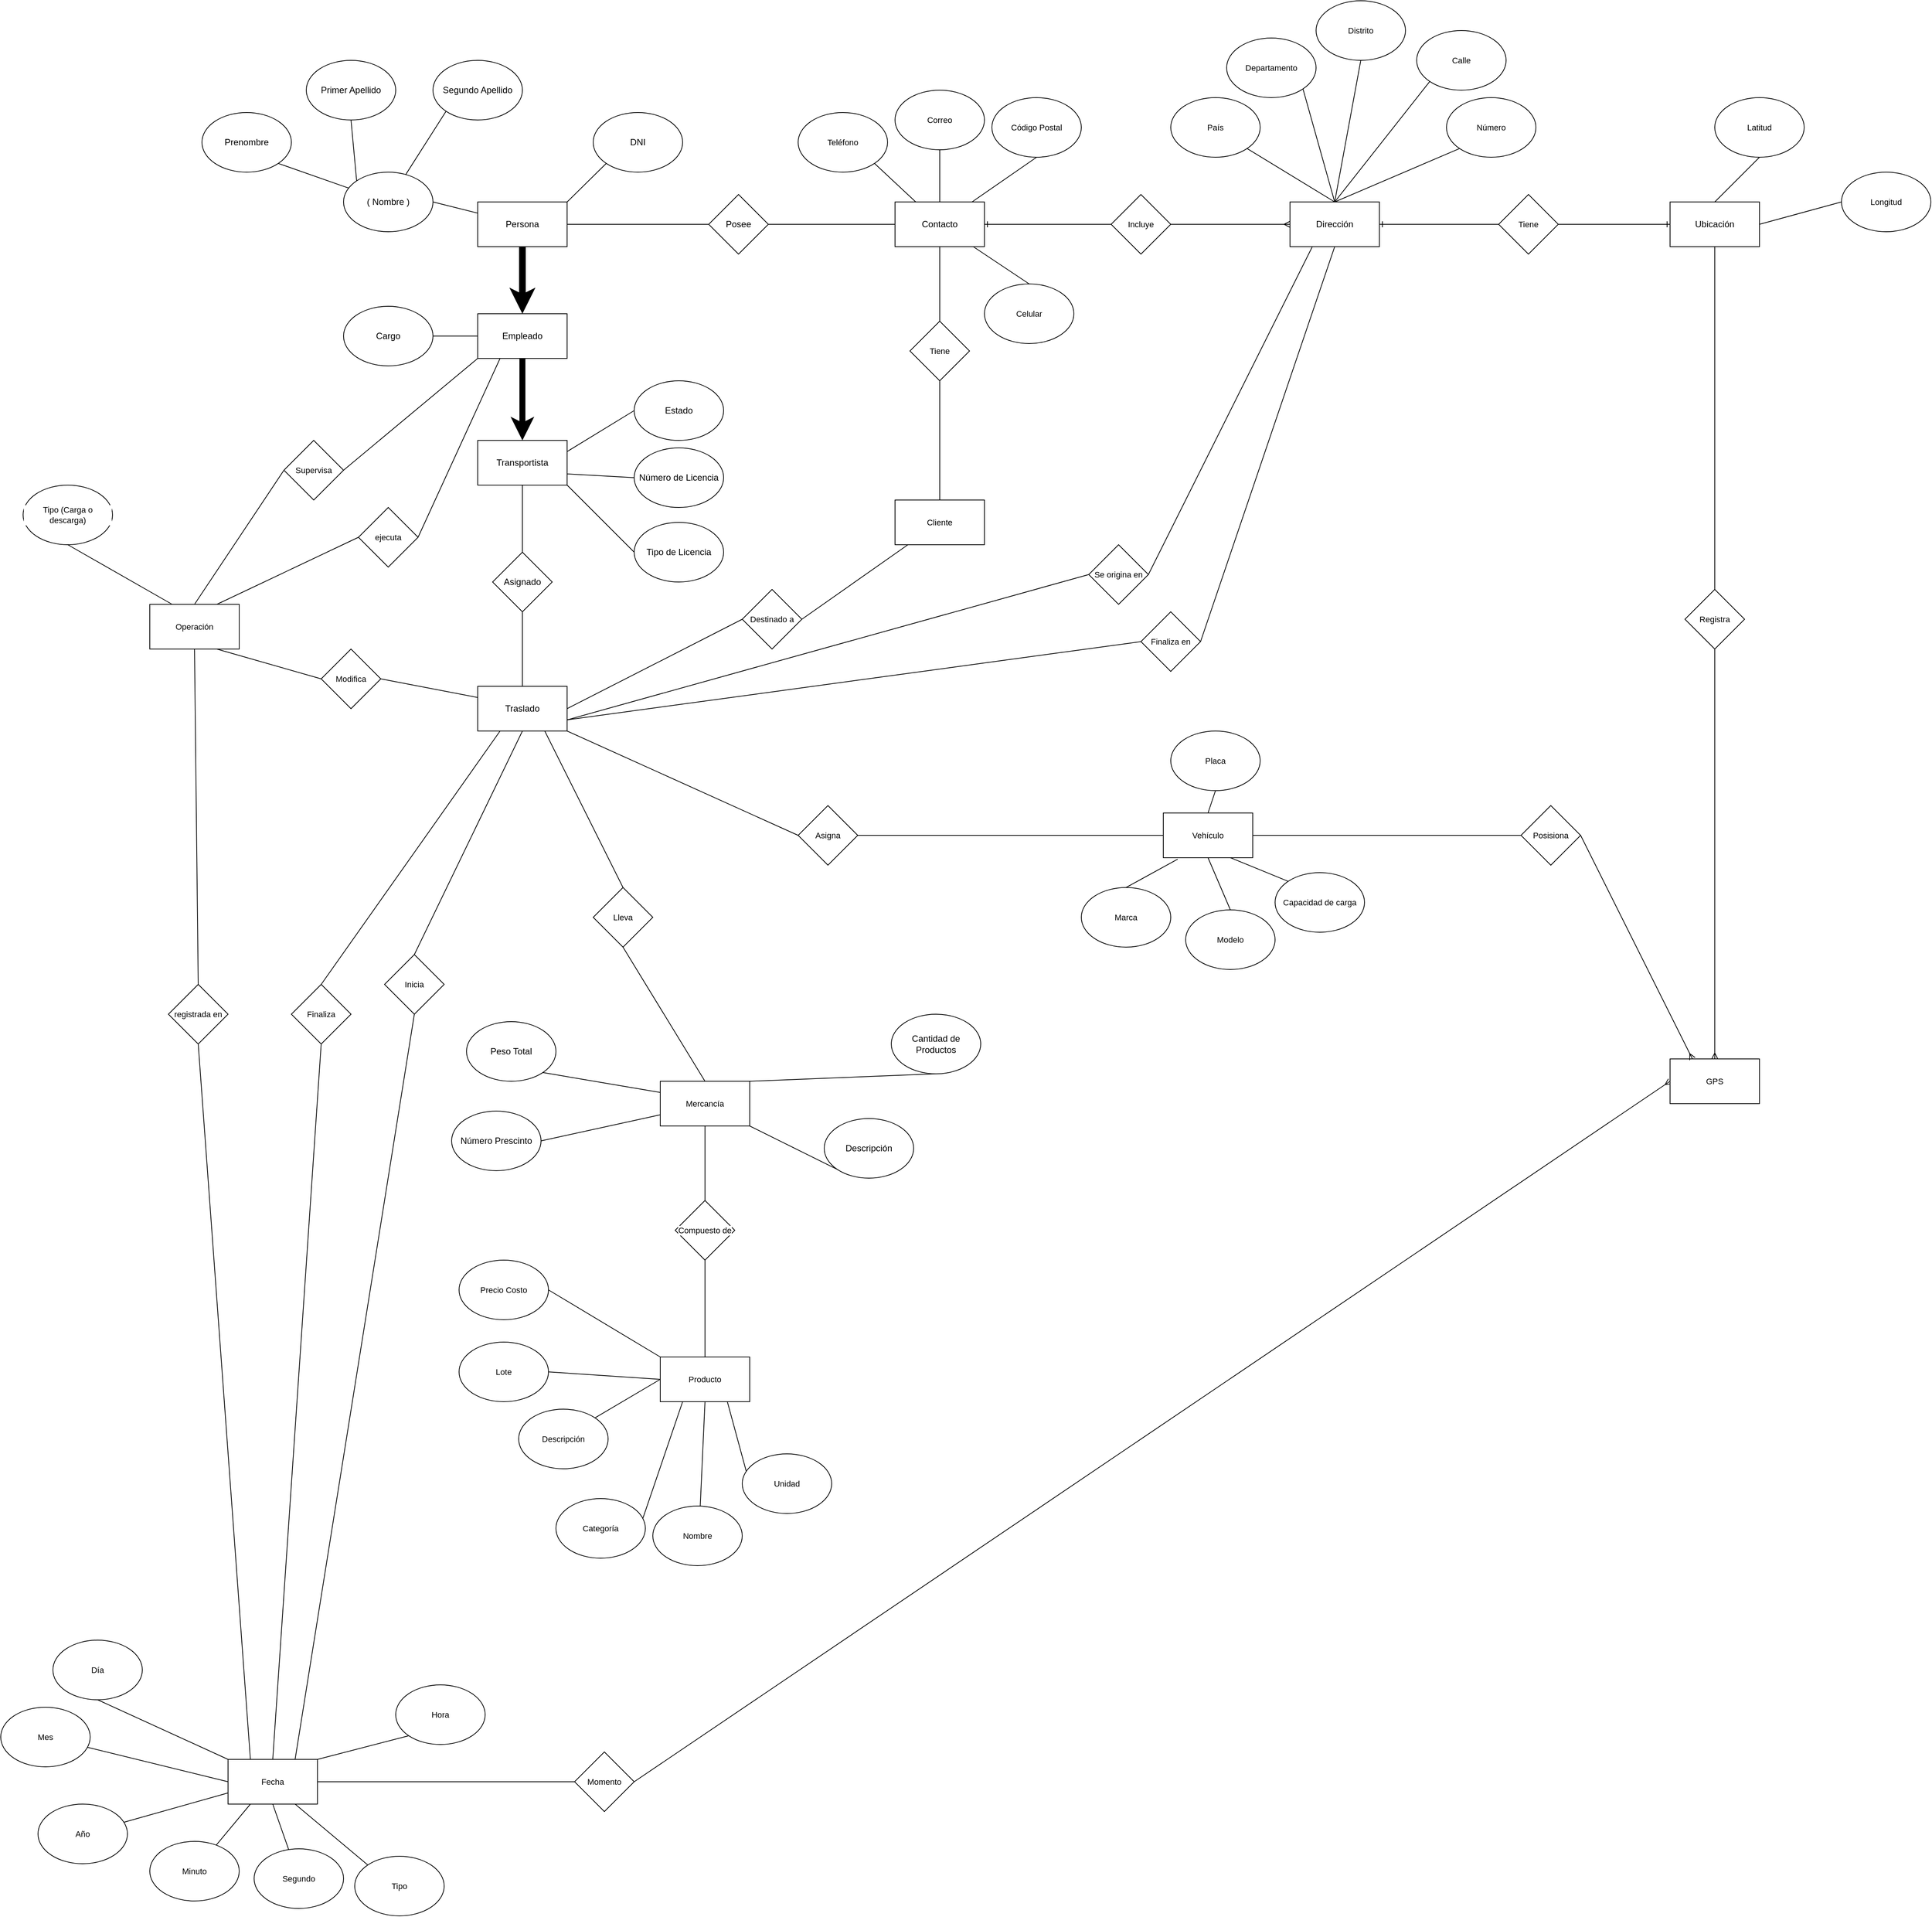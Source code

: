 <mxfile version="24.2.5" type="github">
  <diagram id="R2lEEEUBdFMjLlhIrx00" name="Page-1">
    <mxGraphModel dx="2600" dy="2188" grid="1" gridSize="10" guides="1" tooltips="1" connect="1" arrows="1" fold="1" page="1" pageScale="1" pageWidth="850" pageHeight="1100" math="0" shadow="0" extFonts="Permanent Marker^https://fonts.googleapis.com/css?family=Permanent+Marker">
      <root>
        <mxCell id="0" />
        <mxCell id="1" parent="0" />
        <mxCell id="WpR4HrJ7JRZAoJs09nRu-18" style="edgeStyle=none;rounded=0;orthogonalLoop=1;jettySize=auto;html=1;exitX=0.5;exitY=1;exitDx=0;exitDy=0;strokeWidth=9;" parent="1" source="WpR4HrJ7JRZAoJs09nRu-1" target="WpR4HrJ7JRZAoJs09nRu-7" edge="1">
          <mxGeometry relative="1" as="geometry" />
        </mxCell>
        <mxCell id="WpR4HrJ7JRZAoJs09nRu-35" style="edgeStyle=none;rounded=0;orthogonalLoop=1;jettySize=auto;html=1;exitX=1;exitY=0.5;exitDx=0;exitDy=0;entryX=0;entryY=0.5;entryDx=0;entryDy=0;strokeColor=default;align=center;verticalAlign=middle;fontFamily=Helvetica;fontSize=11;fontColor=default;labelBackgroundColor=default;endArrow=none;endFill=0;" parent="1" source="WpR4HrJ7JRZAoJs09nRu-1" target="WpR4HrJ7JRZAoJs09nRu-34" edge="1">
          <mxGeometry relative="1" as="geometry" />
        </mxCell>
        <mxCell id="WpR4HrJ7JRZAoJs09nRu-1" value="Persona" style="rounded=0;whiteSpace=wrap;html=1;" parent="1" vertex="1">
          <mxGeometry x="270" y="80" width="120" height="60" as="geometry" />
        </mxCell>
        <mxCell id="WpR4HrJ7JRZAoJs09nRu-38" style="edgeStyle=none;rounded=0;orthogonalLoop=1;jettySize=auto;html=1;exitX=1;exitY=0.5;exitDx=0;exitDy=0;entryX=0;entryY=0.5;entryDx=0;entryDy=0;strokeColor=default;align=center;verticalAlign=middle;fontFamily=Helvetica;fontSize=11;fontColor=default;labelBackgroundColor=default;endArrow=none;endFill=0;startArrow=ERone;startFill=0;" parent="1" source="WpR4HrJ7JRZAoJs09nRu-3" target="WpR4HrJ7JRZAoJs09nRu-37" edge="1">
          <mxGeometry relative="1" as="geometry" />
        </mxCell>
        <mxCell id="WpR4HrJ7JRZAoJs09nRu-3" value="Contacto" style="rounded=0;whiteSpace=wrap;html=1;" parent="1" vertex="1">
          <mxGeometry x="830" y="80" width="120" height="60" as="geometry" />
        </mxCell>
        <mxCell id="WpR4HrJ7JRZAoJs09nRu-59" style="edgeStyle=none;rounded=0;orthogonalLoop=1;jettySize=auto;html=1;exitX=1;exitY=0.5;exitDx=0;exitDy=0;entryX=0;entryY=0.5;entryDx=0;entryDy=0;strokeColor=default;align=center;verticalAlign=middle;fontFamily=Helvetica;fontSize=11;fontColor=default;labelBackgroundColor=default;endArrow=none;endFill=0;startArrow=ERone;startFill=0;" parent="1" source="WpR4HrJ7JRZAoJs09nRu-4" target="WpR4HrJ7JRZAoJs09nRu-58" edge="1">
          <mxGeometry relative="1" as="geometry" />
        </mxCell>
        <mxCell id="WpR4HrJ7JRZAoJs09nRu-4" value="Dirección" style="rounded=0;whiteSpace=wrap;html=1;" parent="1" vertex="1">
          <mxGeometry x="1360" y="80" width="120" height="60" as="geometry" />
        </mxCell>
        <mxCell id="WpR4HrJ7JRZAoJs09nRu-5" value="Ubicación" style="rounded=0;whiteSpace=wrap;html=1;" parent="1" vertex="1">
          <mxGeometry x="1870" y="80" width="120" height="60" as="geometry" />
        </mxCell>
        <mxCell id="WpR4HrJ7JRZAoJs09nRu-22" style="edgeStyle=none;rounded=0;orthogonalLoop=1;jettySize=auto;html=1;strokeWidth=8;" parent="1" source="WpR4HrJ7JRZAoJs09nRu-7" target="WpR4HrJ7JRZAoJs09nRu-21" edge="1">
          <mxGeometry relative="1" as="geometry" />
        </mxCell>
        <mxCell id="FY_X2xGory58CLV302vH-90" style="edgeStyle=none;rounded=0;orthogonalLoop=1;jettySize=auto;html=1;exitX=0.25;exitY=1;exitDx=0;exitDy=0;entryX=1;entryY=0.5;entryDx=0;entryDy=0;strokeColor=default;align=center;verticalAlign=middle;fontFamily=Helvetica;fontSize=11;fontColor=default;labelBackgroundColor=default;endArrow=none;endFill=0;" edge="1" parent="1" source="WpR4HrJ7JRZAoJs09nRu-7" target="FY_X2xGory58CLV302vH-88">
          <mxGeometry relative="1" as="geometry" />
        </mxCell>
        <mxCell id="WpR4HrJ7JRZAoJs09nRu-7" value="Empleado" style="rounded=0;whiteSpace=wrap;html=1;" parent="1" vertex="1">
          <mxGeometry x="270" y="230" width="120" height="60" as="geometry" />
        </mxCell>
        <mxCell id="WpR4HrJ7JRZAoJs09nRu-17" style="edgeStyle=none;rounded=0;orthogonalLoop=1;jettySize=auto;html=1;exitX=1;exitY=0.5;exitDx=0;exitDy=0;entryX=0;entryY=0.25;entryDx=0;entryDy=0;strokeColor=default;align=center;verticalAlign=middle;fontFamily=Helvetica;fontSize=11;fontColor=default;labelBackgroundColor=default;endArrow=none;endFill=0;" parent="1" source="WpR4HrJ7JRZAoJs09nRu-8" target="WpR4HrJ7JRZAoJs09nRu-1" edge="1">
          <mxGeometry relative="1" as="geometry" />
        </mxCell>
        <mxCell id="WpR4HrJ7JRZAoJs09nRu-8" value="( Nombre )" style="ellipse;whiteSpace=wrap;html=1;" parent="1" vertex="1">
          <mxGeometry x="90" y="40" width="120" height="80" as="geometry" />
        </mxCell>
        <mxCell id="WpR4HrJ7JRZAoJs09nRu-12" style="rounded=0;orthogonalLoop=1;jettySize=auto;html=1;exitX=1;exitY=1;exitDx=0;exitDy=0;endArrow=none;endFill=0;" parent="1" source="WpR4HrJ7JRZAoJs09nRu-9" target="WpR4HrJ7JRZAoJs09nRu-8" edge="1">
          <mxGeometry relative="1" as="geometry" />
        </mxCell>
        <mxCell id="WpR4HrJ7JRZAoJs09nRu-9" value="Prenombre" style="ellipse;whiteSpace=wrap;html=1;" parent="1" vertex="1">
          <mxGeometry x="-100" y="-40" width="120" height="80" as="geometry" />
        </mxCell>
        <mxCell id="WpR4HrJ7JRZAoJs09nRu-13" style="rounded=0;orthogonalLoop=1;jettySize=auto;html=1;exitX=0.5;exitY=1;exitDx=0;exitDy=0;entryX=0;entryY=0;entryDx=0;entryDy=0;strokeColor=default;align=center;verticalAlign=middle;fontFamily=Helvetica;fontSize=11;fontColor=default;labelBackgroundColor=default;endArrow=none;endFill=0;" parent="1" source="WpR4HrJ7JRZAoJs09nRu-10" target="WpR4HrJ7JRZAoJs09nRu-8" edge="1">
          <mxGeometry relative="1" as="geometry" />
        </mxCell>
        <mxCell id="WpR4HrJ7JRZAoJs09nRu-10" value="Primer Apellido" style="ellipse;whiteSpace=wrap;html=1;" parent="1" vertex="1">
          <mxGeometry x="40" y="-110" width="120" height="80" as="geometry" />
        </mxCell>
        <mxCell id="WpR4HrJ7JRZAoJs09nRu-14" style="rounded=0;orthogonalLoop=1;jettySize=auto;html=1;exitX=0;exitY=1;exitDx=0;exitDy=0;strokeColor=default;align=center;verticalAlign=middle;fontFamily=Helvetica;fontSize=11;fontColor=default;labelBackgroundColor=default;endArrow=none;endFill=0;" parent="1" source="WpR4HrJ7JRZAoJs09nRu-11" target="WpR4HrJ7JRZAoJs09nRu-8" edge="1">
          <mxGeometry relative="1" as="geometry" />
        </mxCell>
        <mxCell id="WpR4HrJ7JRZAoJs09nRu-11" value="Segundo Apellido" style="ellipse;whiteSpace=wrap;html=1;" parent="1" vertex="1">
          <mxGeometry x="210" y="-110" width="120" height="80" as="geometry" />
        </mxCell>
        <mxCell id="WpR4HrJ7JRZAoJs09nRu-16" style="edgeStyle=none;rounded=0;orthogonalLoop=1;jettySize=auto;html=1;exitX=0;exitY=1;exitDx=0;exitDy=0;entryX=1;entryY=0;entryDx=0;entryDy=0;strokeColor=default;align=center;verticalAlign=middle;fontFamily=Helvetica;fontSize=11;fontColor=default;labelBackgroundColor=default;endArrow=none;endFill=0;" parent="1" source="WpR4HrJ7JRZAoJs09nRu-15" target="WpR4HrJ7JRZAoJs09nRu-1" edge="1">
          <mxGeometry relative="1" as="geometry" />
        </mxCell>
        <mxCell id="WpR4HrJ7JRZAoJs09nRu-15" value="DNI" style="ellipse;whiteSpace=wrap;html=1;" parent="1" vertex="1">
          <mxGeometry x="425" y="-40" width="120" height="80" as="geometry" />
        </mxCell>
        <mxCell id="WpR4HrJ7JRZAoJs09nRu-20" style="edgeStyle=none;rounded=0;orthogonalLoop=1;jettySize=auto;html=1;entryX=0;entryY=0.5;entryDx=0;entryDy=0;strokeColor=default;align=center;verticalAlign=middle;fontFamily=Helvetica;fontSize=11;fontColor=default;labelBackgroundColor=default;endArrow=none;endFill=0;" parent="1" source="WpR4HrJ7JRZAoJs09nRu-19" target="WpR4HrJ7JRZAoJs09nRu-7" edge="1">
          <mxGeometry relative="1" as="geometry" />
        </mxCell>
        <mxCell id="WpR4HrJ7JRZAoJs09nRu-19" value="Cargo" style="ellipse;whiteSpace=wrap;html=1;" parent="1" vertex="1">
          <mxGeometry x="90" y="220" width="120" height="80" as="geometry" />
        </mxCell>
        <mxCell id="WpR4HrJ7JRZAoJs09nRu-32" style="edgeStyle=none;rounded=0;orthogonalLoop=1;jettySize=auto;html=1;exitX=0.5;exitY=1;exitDx=0;exitDy=0;entryX=0.5;entryY=0;entryDx=0;entryDy=0;strokeColor=default;align=center;verticalAlign=middle;fontFamily=Helvetica;fontSize=11;fontColor=default;labelBackgroundColor=default;endArrow=none;endFill=0;" parent="1" source="WpR4HrJ7JRZAoJs09nRu-21" target="WpR4HrJ7JRZAoJs09nRu-31" edge="1">
          <mxGeometry relative="1" as="geometry" />
        </mxCell>
        <mxCell id="WpR4HrJ7JRZAoJs09nRu-21" value="Transportista" style="rounded=0;whiteSpace=wrap;html=1;" parent="1" vertex="1">
          <mxGeometry x="270" y="400" width="120" height="60" as="geometry" />
        </mxCell>
        <mxCell id="WpR4HrJ7JRZAoJs09nRu-29" style="edgeStyle=none;rounded=0;orthogonalLoop=1;jettySize=auto;html=1;exitX=0;exitY=0.5;exitDx=0;exitDy=0;entryX=1;entryY=0.25;entryDx=0;entryDy=0;strokeColor=default;align=center;verticalAlign=middle;fontFamily=Helvetica;fontSize=11;fontColor=default;labelBackgroundColor=default;endArrow=none;endFill=0;" parent="1" source="WpR4HrJ7JRZAoJs09nRu-23" target="WpR4HrJ7JRZAoJs09nRu-21" edge="1">
          <mxGeometry relative="1" as="geometry" />
        </mxCell>
        <mxCell id="WpR4HrJ7JRZAoJs09nRu-23" value="Estado" style="ellipse;whiteSpace=wrap;html=1;" parent="1" vertex="1">
          <mxGeometry x="480" y="320" width="120" height="80" as="geometry" />
        </mxCell>
        <mxCell id="WpR4HrJ7JRZAoJs09nRu-28" style="edgeStyle=none;rounded=0;orthogonalLoop=1;jettySize=auto;html=1;exitX=0;exitY=0.5;exitDx=0;exitDy=0;entryX=1;entryY=0.75;entryDx=0;entryDy=0;strokeColor=default;align=center;verticalAlign=middle;fontFamily=Helvetica;fontSize=11;fontColor=default;labelBackgroundColor=default;endArrow=none;endFill=0;" parent="1" source="WpR4HrJ7JRZAoJs09nRu-24" target="WpR4HrJ7JRZAoJs09nRu-21" edge="1">
          <mxGeometry relative="1" as="geometry" />
        </mxCell>
        <mxCell id="WpR4HrJ7JRZAoJs09nRu-24" value="Número de Licencia" style="ellipse;whiteSpace=wrap;html=1;" parent="1" vertex="1">
          <mxGeometry x="480" y="410" width="120" height="80" as="geometry" />
        </mxCell>
        <mxCell id="WpR4HrJ7JRZAoJs09nRu-27" style="edgeStyle=none;rounded=0;orthogonalLoop=1;jettySize=auto;html=1;exitX=0;exitY=0.5;exitDx=0;exitDy=0;entryX=1;entryY=1;entryDx=0;entryDy=0;strokeColor=default;align=center;verticalAlign=middle;fontFamily=Helvetica;fontSize=11;fontColor=default;labelBackgroundColor=default;endArrow=none;endFill=0;" parent="1" source="WpR4HrJ7JRZAoJs09nRu-25" target="WpR4HrJ7JRZAoJs09nRu-21" edge="1">
          <mxGeometry relative="1" as="geometry" />
        </mxCell>
        <mxCell id="WpR4HrJ7JRZAoJs09nRu-25" value="Tipo de Licencia" style="ellipse;whiteSpace=wrap;html=1;" parent="1" vertex="1">
          <mxGeometry x="480" y="510" width="120" height="80" as="geometry" />
        </mxCell>
        <mxCell id="FY_X2xGory58CLV302vH-32" style="edgeStyle=none;rounded=0;orthogonalLoop=1;jettySize=auto;html=1;exitX=1;exitY=0.5;exitDx=0;exitDy=0;entryX=0;entryY=0.5;entryDx=0;entryDy=0;strokeColor=default;align=center;verticalAlign=middle;fontFamily=Helvetica;fontSize=11;fontColor=default;labelBackgroundColor=default;endArrow=none;endFill=0;" edge="1" parent="1" source="WpR4HrJ7JRZAoJs09nRu-30" target="FY_X2xGory58CLV302vH-28">
          <mxGeometry relative="1" as="geometry" />
        </mxCell>
        <mxCell id="FY_X2xGory58CLV302vH-36" style="edgeStyle=none;rounded=0;orthogonalLoop=1;jettySize=auto;html=1;exitX=1;exitY=0.75;exitDx=0;exitDy=0;entryX=0;entryY=0.5;entryDx=0;entryDy=0;strokeColor=default;align=center;verticalAlign=middle;fontFamily=Helvetica;fontSize=11;fontColor=default;labelBackgroundColor=default;endArrow=none;endFill=0;" edge="1" parent="1" source="WpR4HrJ7JRZAoJs09nRu-30" target="FY_X2xGory58CLV302vH-34">
          <mxGeometry relative="1" as="geometry" />
        </mxCell>
        <mxCell id="FY_X2xGory58CLV302vH-37" style="edgeStyle=none;rounded=0;orthogonalLoop=1;jettySize=auto;html=1;exitX=1;exitY=0.75;exitDx=0;exitDy=0;entryX=0;entryY=0.5;entryDx=0;entryDy=0;strokeColor=default;align=center;verticalAlign=middle;fontFamily=Helvetica;fontSize=11;fontColor=default;labelBackgroundColor=default;endArrow=none;endFill=0;" edge="1" parent="1" source="WpR4HrJ7JRZAoJs09nRu-30" target="FY_X2xGory58CLV302vH-35">
          <mxGeometry relative="1" as="geometry" />
        </mxCell>
        <mxCell id="FY_X2xGory58CLV302vH-45" style="edgeStyle=none;rounded=0;orthogonalLoop=1;jettySize=auto;html=1;exitX=1;exitY=1;exitDx=0;exitDy=0;entryX=0;entryY=0.5;entryDx=0;entryDy=0;strokeColor=default;align=center;verticalAlign=middle;fontFamily=Helvetica;fontSize=11;fontColor=default;labelBackgroundColor=default;endArrow=none;endFill=0;" edge="1" parent="1" source="WpR4HrJ7JRZAoJs09nRu-30" target="FY_X2xGory58CLV302vH-44">
          <mxGeometry relative="1" as="geometry" />
        </mxCell>
        <mxCell id="FY_X2xGory58CLV302vH-47" style="edgeStyle=none;rounded=0;orthogonalLoop=1;jettySize=auto;html=1;exitX=0.5;exitY=1;exitDx=0;exitDy=0;entryX=0.5;entryY=0;entryDx=0;entryDy=0;strokeColor=default;align=center;verticalAlign=middle;fontFamily=Helvetica;fontSize=11;fontColor=default;labelBackgroundColor=default;endArrow=none;endFill=0;" edge="1" parent="1" source="WpR4HrJ7JRZAoJs09nRu-30" target="FY_X2xGory58CLV302vH-43">
          <mxGeometry relative="1" as="geometry" />
        </mxCell>
        <mxCell id="FY_X2xGory58CLV302vH-50" style="edgeStyle=none;rounded=0;orthogonalLoop=1;jettySize=auto;html=1;exitX=0.25;exitY=1;exitDx=0;exitDy=0;entryX=0.5;entryY=0;entryDx=0;entryDy=0;strokeColor=default;align=center;verticalAlign=middle;fontFamily=Helvetica;fontSize=11;fontColor=default;labelBackgroundColor=default;endArrow=none;endFill=0;" edge="1" parent="1" source="WpR4HrJ7JRZAoJs09nRu-30" target="FY_X2xGory58CLV302vH-49">
          <mxGeometry relative="1" as="geometry" />
        </mxCell>
        <mxCell id="WpR4HrJ7JRZAoJs09nRu-30" value="Traslado" style="rounded=0;whiteSpace=wrap;html=1;" parent="1" vertex="1">
          <mxGeometry x="270" y="730" width="120" height="60" as="geometry" />
        </mxCell>
        <mxCell id="WpR4HrJ7JRZAoJs09nRu-33" style="rounded=0;orthogonalLoop=1;jettySize=auto;html=1;exitX=0.5;exitY=1;exitDx=0;exitDy=0;entryX=0.5;entryY=0;entryDx=0;entryDy=0;strokeColor=default;align=center;verticalAlign=middle;fontFamily=Helvetica;fontSize=11;fontColor=default;labelBackgroundColor=default;endArrow=none;endFill=0;" parent="1" source="WpR4HrJ7JRZAoJs09nRu-31" target="WpR4HrJ7JRZAoJs09nRu-30" edge="1">
          <mxGeometry relative="1" as="geometry" />
        </mxCell>
        <mxCell id="WpR4HrJ7JRZAoJs09nRu-31" value="Asignado" style="rhombus;whiteSpace=wrap;html=1;" parent="1" vertex="1">
          <mxGeometry x="290" y="550" width="80" height="80" as="geometry" />
        </mxCell>
        <mxCell id="WpR4HrJ7JRZAoJs09nRu-36" style="edgeStyle=none;rounded=0;orthogonalLoop=1;jettySize=auto;html=1;exitX=1;exitY=0.5;exitDx=0;exitDy=0;entryX=0;entryY=0.5;entryDx=0;entryDy=0;strokeColor=default;align=center;verticalAlign=middle;fontFamily=Helvetica;fontSize=11;fontColor=default;labelBackgroundColor=default;endArrow=none;endFill=0;" parent="1" source="WpR4HrJ7JRZAoJs09nRu-34" target="WpR4HrJ7JRZAoJs09nRu-3" edge="1">
          <mxGeometry relative="1" as="geometry" />
        </mxCell>
        <mxCell id="WpR4HrJ7JRZAoJs09nRu-34" value="Posee" style="rhombus;whiteSpace=wrap;html=1;" parent="1" vertex="1">
          <mxGeometry x="580" y="70" width="80" height="80" as="geometry" />
        </mxCell>
        <mxCell id="WpR4HrJ7JRZAoJs09nRu-39" style="edgeStyle=none;rounded=0;orthogonalLoop=1;jettySize=auto;html=1;exitX=1;exitY=0.5;exitDx=0;exitDy=0;strokeColor=default;align=center;verticalAlign=middle;fontFamily=Helvetica;fontSize=11;fontColor=default;labelBackgroundColor=default;endArrow=ERmany;endFill=0;" parent="1" source="WpR4HrJ7JRZAoJs09nRu-37" target="WpR4HrJ7JRZAoJs09nRu-4" edge="1">
          <mxGeometry relative="1" as="geometry" />
        </mxCell>
        <mxCell id="WpR4HrJ7JRZAoJs09nRu-37" value="Incluye" style="rhombus;whiteSpace=wrap;html=1;fontFamily=Helvetica;fontSize=11;fontColor=default;labelBackgroundColor=default;" parent="1" vertex="1">
          <mxGeometry x="1120" y="70" width="80" height="80" as="geometry" />
        </mxCell>
        <mxCell id="WpR4HrJ7JRZAoJs09nRu-45" style="edgeStyle=none;rounded=0;orthogonalLoop=1;jettySize=auto;html=1;exitX=1;exitY=1;exitDx=0;exitDy=0;strokeColor=default;align=center;verticalAlign=middle;fontFamily=Helvetica;fontSize=11;fontColor=default;labelBackgroundColor=default;endArrow=none;endFill=0;" parent="1" source="WpR4HrJ7JRZAoJs09nRu-40" target="WpR4HrJ7JRZAoJs09nRu-3" edge="1">
          <mxGeometry relative="1" as="geometry" />
        </mxCell>
        <mxCell id="WpR4HrJ7JRZAoJs09nRu-40" value="Teléfono&lt;span style=&quot;color: rgba(0, 0, 0, 0); font-family: monospace; font-size: 0px; text-align: start; text-wrap: nowrap; background-color: rgb(251, 251, 251);&quot;&gt;%3CmxGraphModel%3E%3Croot%3E%3CmxCell%20id%3D%220%22%2F%3E%3CmxCell%20id%3D%221%22%20parent%3D%220%22%2F%3E%3CmxCell%20id%3D%222%22%20value%3D%22%22%20style%3D%22ellipse%3BwhiteSpace%3Dwrap%3Bhtml%3D1%3BfontFamily%3DHelvetica%3BfontSize%3D11%3BfontColor%3Ddefault%3BlabelBackgroundColor%3Ddefault%3B%22%20vertex%3D%221%22%20parent%3D%221%22%3E%3CmxGeometry%20x%3D%22700%22%20y%3D%22-40%22%20width%3D%22120%22%20height%3D%2280%22%20as%3D%22geometry%22%2F%3E%3C%2FmxCell%3E%3C%2Froot%3E%3C%2FmxGraphModel%3E&lt;/span&gt;" style="ellipse;whiteSpace=wrap;html=1;fontFamily=Helvetica;fontSize=11;fontColor=default;labelBackgroundColor=default;" parent="1" vertex="1">
          <mxGeometry x="700" y="-40" width="120" height="80" as="geometry" />
        </mxCell>
        <mxCell id="WpR4HrJ7JRZAoJs09nRu-46" style="edgeStyle=none;rounded=0;orthogonalLoop=1;jettySize=auto;html=1;exitX=0.5;exitY=1;exitDx=0;exitDy=0;strokeColor=default;align=center;verticalAlign=middle;fontFamily=Helvetica;fontSize=11;fontColor=default;labelBackgroundColor=default;endArrow=none;endFill=0;" parent="1" source="WpR4HrJ7JRZAoJs09nRu-41" target="WpR4HrJ7JRZAoJs09nRu-3" edge="1">
          <mxGeometry relative="1" as="geometry" />
        </mxCell>
        <mxCell id="WpR4HrJ7JRZAoJs09nRu-41" value="Correo" style="ellipse;whiteSpace=wrap;html=1;fontFamily=Helvetica;fontSize=11;fontColor=default;labelBackgroundColor=default;" parent="1" vertex="1">
          <mxGeometry x="830" y="-70" width="120" height="80" as="geometry" />
        </mxCell>
        <mxCell id="WpR4HrJ7JRZAoJs09nRu-47" style="edgeStyle=none;rounded=0;orthogonalLoop=1;jettySize=auto;html=1;exitX=0.5;exitY=1;exitDx=0;exitDy=0;strokeColor=default;align=center;verticalAlign=middle;fontFamily=Helvetica;fontSize=11;fontColor=default;labelBackgroundColor=default;endArrow=none;endFill=0;" parent="1" source="WpR4HrJ7JRZAoJs09nRu-42" target="WpR4HrJ7JRZAoJs09nRu-3" edge="1">
          <mxGeometry relative="1" as="geometry" />
        </mxCell>
        <mxCell id="WpR4HrJ7JRZAoJs09nRu-42" value="Código Postal" style="ellipse;whiteSpace=wrap;html=1;fontFamily=Helvetica;fontSize=11;fontColor=default;labelBackgroundColor=default;" parent="1" vertex="1">
          <mxGeometry x="960" y="-60" width="120" height="80" as="geometry" />
        </mxCell>
        <mxCell id="WpR4HrJ7JRZAoJs09nRu-44" style="edgeStyle=none;rounded=0;orthogonalLoop=1;jettySize=auto;html=1;exitX=0.5;exitY=0;exitDx=0;exitDy=0;strokeColor=default;align=center;verticalAlign=middle;fontFamily=Helvetica;fontSize=11;fontColor=default;labelBackgroundColor=default;endArrow=none;endFill=0;" parent="1" source="WpR4HrJ7JRZAoJs09nRu-43" target="WpR4HrJ7JRZAoJs09nRu-3" edge="1">
          <mxGeometry relative="1" as="geometry" />
        </mxCell>
        <mxCell id="WpR4HrJ7JRZAoJs09nRu-43" value="Celular" style="ellipse;whiteSpace=wrap;html=1;fontFamily=Helvetica;fontSize=11;fontColor=default;labelBackgroundColor=default;" parent="1" vertex="1">
          <mxGeometry x="950" y="190" width="120" height="80" as="geometry" />
        </mxCell>
        <mxCell id="WpR4HrJ7JRZAoJs09nRu-53" style="edgeStyle=none;rounded=0;orthogonalLoop=1;jettySize=auto;html=1;exitX=1;exitY=1;exitDx=0;exitDy=0;entryX=0.5;entryY=0;entryDx=0;entryDy=0;strokeColor=default;align=center;verticalAlign=middle;fontFamily=Helvetica;fontSize=11;fontColor=default;labelBackgroundColor=default;endArrow=none;endFill=0;" parent="1" source="WpR4HrJ7JRZAoJs09nRu-48" target="WpR4HrJ7JRZAoJs09nRu-4" edge="1">
          <mxGeometry relative="1" as="geometry" />
        </mxCell>
        <mxCell id="WpR4HrJ7JRZAoJs09nRu-48" value="País" style="ellipse;whiteSpace=wrap;html=1;fontFamily=Helvetica;fontSize=11;fontColor=default;labelBackgroundColor=default;" parent="1" vertex="1">
          <mxGeometry x="1200" y="-60" width="120" height="80" as="geometry" />
        </mxCell>
        <mxCell id="WpR4HrJ7JRZAoJs09nRu-54" style="edgeStyle=none;rounded=0;orthogonalLoop=1;jettySize=auto;html=1;exitX=1;exitY=1;exitDx=0;exitDy=0;strokeColor=default;align=center;verticalAlign=middle;fontFamily=Helvetica;fontSize=11;fontColor=default;labelBackgroundColor=default;endArrow=none;endFill=0;" parent="1" source="WpR4HrJ7JRZAoJs09nRu-49" edge="1">
          <mxGeometry relative="1" as="geometry">
            <mxPoint x="1420" y="80" as="targetPoint" />
          </mxGeometry>
        </mxCell>
        <mxCell id="WpR4HrJ7JRZAoJs09nRu-49" value="Departamento" style="ellipse;whiteSpace=wrap;html=1;fontFamily=Helvetica;fontSize=11;fontColor=default;labelBackgroundColor=default;" parent="1" vertex="1">
          <mxGeometry x="1275" y="-140" width="120" height="80" as="geometry" />
        </mxCell>
        <mxCell id="WpR4HrJ7JRZAoJs09nRu-55" style="edgeStyle=none;rounded=0;orthogonalLoop=1;jettySize=auto;html=1;exitX=0.5;exitY=1;exitDx=0;exitDy=0;strokeColor=default;align=center;verticalAlign=middle;fontFamily=Helvetica;fontSize=11;fontColor=default;labelBackgroundColor=default;endArrow=none;endFill=0;" parent="1" source="WpR4HrJ7JRZAoJs09nRu-50" edge="1">
          <mxGeometry relative="1" as="geometry">
            <mxPoint x="1420" y="80" as="targetPoint" />
          </mxGeometry>
        </mxCell>
        <mxCell id="WpR4HrJ7JRZAoJs09nRu-50" value="Distrito" style="ellipse;whiteSpace=wrap;html=1;fontFamily=Helvetica;fontSize=11;fontColor=default;labelBackgroundColor=default;" parent="1" vertex="1">
          <mxGeometry x="1395" y="-190" width="120" height="80" as="geometry" />
        </mxCell>
        <mxCell id="WpR4HrJ7JRZAoJs09nRu-56" style="edgeStyle=none;rounded=0;orthogonalLoop=1;jettySize=auto;html=1;exitX=0;exitY=1;exitDx=0;exitDy=0;strokeColor=default;align=center;verticalAlign=middle;fontFamily=Helvetica;fontSize=11;fontColor=default;labelBackgroundColor=default;endArrow=none;endFill=0;" parent="1" source="WpR4HrJ7JRZAoJs09nRu-51" edge="1">
          <mxGeometry relative="1" as="geometry">
            <mxPoint x="1420" y="80" as="targetPoint" />
          </mxGeometry>
        </mxCell>
        <mxCell id="WpR4HrJ7JRZAoJs09nRu-51" value="Calle" style="ellipse;whiteSpace=wrap;html=1;fontFamily=Helvetica;fontSize=11;fontColor=default;labelBackgroundColor=default;" parent="1" vertex="1">
          <mxGeometry x="1530" y="-150" width="120" height="80" as="geometry" />
        </mxCell>
        <mxCell id="WpR4HrJ7JRZAoJs09nRu-57" style="edgeStyle=none;rounded=0;orthogonalLoop=1;jettySize=auto;html=1;exitX=0;exitY=1;exitDx=0;exitDy=0;strokeColor=default;align=center;verticalAlign=middle;fontFamily=Helvetica;fontSize=11;fontColor=default;labelBackgroundColor=default;endArrow=none;endFill=0;" parent="1" source="WpR4HrJ7JRZAoJs09nRu-52" edge="1">
          <mxGeometry relative="1" as="geometry">
            <mxPoint x="1420" y="80" as="targetPoint" />
          </mxGeometry>
        </mxCell>
        <mxCell id="WpR4HrJ7JRZAoJs09nRu-52" value="Número" style="ellipse;whiteSpace=wrap;html=1;fontFamily=Helvetica;fontSize=11;fontColor=default;labelBackgroundColor=default;" parent="1" vertex="1">
          <mxGeometry x="1570" y="-60" width="120" height="80" as="geometry" />
        </mxCell>
        <mxCell id="WpR4HrJ7JRZAoJs09nRu-60" style="edgeStyle=none;rounded=0;orthogonalLoop=1;jettySize=auto;html=1;exitX=1;exitY=0.5;exitDx=0;exitDy=0;entryX=0;entryY=0.5;entryDx=0;entryDy=0;strokeColor=default;align=center;verticalAlign=middle;fontFamily=Helvetica;fontSize=11;fontColor=default;labelBackgroundColor=default;endArrow=ERone;endFill=0;" parent="1" source="WpR4HrJ7JRZAoJs09nRu-58" target="WpR4HrJ7JRZAoJs09nRu-5" edge="1">
          <mxGeometry relative="1" as="geometry" />
        </mxCell>
        <mxCell id="WpR4HrJ7JRZAoJs09nRu-58" value="Tiene" style="rhombus;whiteSpace=wrap;html=1;fontFamily=Helvetica;fontSize=11;fontColor=default;labelBackgroundColor=default;" parent="1" vertex="1">
          <mxGeometry x="1640" y="70" width="80" height="80" as="geometry" />
        </mxCell>
        <mxCell id="WpR4HrJ7JRZAoJs09nRu-63" style="edgeStyle=none;rounded=0;orthogonalLoop=1;jettySize=auto;html=1;exitX=0.5;exitY=1;exitDx=0;exitDy=0;entryX=0.5;entryY=0;entryDx=0;entryDy=0;strokeColor=default;align=center;verticalAlign=middle;fontFamily=Helvetica;fontSize=11;fontColor=default;labelBackgroundColor=default;endArrow=none;endFill=0;" parent="1" source="WpR4HrJ7JRZAoJs09nRu-61" target="WpR4HrJ7JRZAoJs09nRu-5" edge="1">
          <mxGeometry relative="1" as="geometry" />
        </mxCell>
        <mxCell id="WpR4HrJ7JRZAoJs09nRu-61" value="Latitud" style="ellipse;whiteSpace=wrap;html=1;fontFamily=Helvetica;fontSize=11;fontColor=default;labelBackgroundColor=default;" parent="1" vertex="1">
          <mxGeometry x="1930" y="-60" width="120" height="80" as="geometry" />
        </mxCell>
        <mxCell id="WpR4HrJ7JRZAoJs09nRu-64" style="edgeStyle=none;rounded=0;orthogonalLoop=1;jettySize=auto;html=1;exitX=0;exitY=0.5;exitDx=0;exitDy=0;entryX=1;entryY=0.5;entryDx=0;entryDy=0;strokeColor=default;align=center;verticalAlign=middle;fontFamily=Helvetica;fontSize=11;fontColor=default;labelBackgroundColor=default;endArrow=none;endFill=0;" parent="1" source="WpR4HrJ7JRZAoJs09nRu-62" target="WpR4HrJ7JRZAoJs09nRu-5" edge="1">
          <mxGeometry relative="1" as="geometry" />
        </mxCell>
        <mxCell id="WpR4HrJ7JRZAoJs09nRu-62" value="Longitud" style="ellipse;whiteSpace=wrap;html=1;fontFamily=Helvetica;fontSize=11;fontColor=default;labelBackgroundColor=default;" parent="1" vertex="1">
          <mxGeometry x="2100" y="40" width="120" height="80" as="geometry" />
        </mxCell>
        <mxCell id="WpR4HrJ7JRZAoJs09nRu-66" style="edgeStyle=none;rounded=0;orthogonalLoop=1;jettySize=auto;html=1;entryX=0.75;entryY=1;entryDx=0;entryDy=0;strokeColor=default;align=center;verticalAlign=middle;fontFamily=Helvetica;fontSize=11;fontColor=default;labelBackgroundColor=default;endArrow=none;endFill=0;exitX=0.5;exitY=0;exitDx=0;exitDy=0;" parent="1" source="WpR4HrJ7JRZAoJs09nRu-65" target="WpR4HrJ7JRZAoJs09nRu-30" edge="1">
          <mxGeometry relative="1" as="geometry" />
        </mxCell>
        <mxCell id="FY_X2xGory58CLV302vH-98" style="edgeStyle=none;rounded=0;orthogonalLoop=1;jettySize=auto;html=1;entryX=0.5;entryY=0;entryDx=0;entryDy=0;strokeColor=default;align=center;verticalAlign=middle;fontFamily=Helvetica;fontSize=11;fontColor=default;labelBackgroundColor=default;endArrow=none;endFill=0;exitX=0.5;exitY=1;exitDx=0;exitDy=0;" edge="1" parent="1" source="WpR4HrJ7JRZAoJs09nRu-65" target="WpR4HrJ7JRZAoJs09nRu-67">
          <mxGeometry relative="1" as="geometry" />
        </mxCell>
        <mxCell id="WpR4HrJ7JRZAoJs09nRu-65" value="Lleva" style="rhombus;whiteSpace=wrap;html=1;fontFamily=Helvetica;fontSize=11;fontColor=default;labelBackgroundColor=default;" parent="1" vertex="1">
          <mxGeometry x="425" y="1000" width="80" height="80" as="geometry" />
        </mxCell>
        <mxCell id="FY_X2xGory58CLV302vH-11" style="edgeStyle=none;rounded=0;orthogonalLoop=1;jettySize=auto;html=1;exitX=0.5;exitY=1;exitDx=0;exitDy=0;strokeColor=default;align=center;verticalAlign=middle;fontFamily=Helvetica;fontSize=11;fontColor=default;labelBackgroundColor=default;endArrow=none;endFill=0;" edge="1" parent="1" source="WpR4HrJ7JRZAoJs09nRu-67" target="FY_X2xGory58CLV302vH-10">
          <mxGeometry relative="1" as="geometry" />
        </mxCell>
        <mxCell id="WpR4HrJ7JRZAoJs09nRu-67" value="Mercancía" style="rounded=0;whiteSpace=wrap;html=1;fontFamily=Helvetica;fontSize=11;fontColor=default;labelBackgroundColor=default;" parent="1" vertex="1">
          <mxGeometry x="515" y="1260" width="120" height="60" as="geometry" />
        </mxCell>
        <mxCell id="FY_X2xGory58CLV302vH-6" style="rounded=0;orthogonalLoop=1;jettySize=auto;html=1;exitX=1;exitY=0.5;exitDx=0;exitDy=0;entryX=0;entryY=0.75;entryDx=0;entryDy=0;endArrow=none;endFill=0;" edge="1" parent="1" source="FY_X2xGory58CLV302vH-2" target="WpR4HrJ7JRZAoJs09nRu-67">
          <mxGeometry relative="1" as="geometry" />
        </mxCell>
        <mxCell id="FY_X2xGory58CLV302vH-2" value="Número Prescinto" style="ellipse;whiteSpace=wrap;html=1;" vertex="1" parent="1">
          <mxGeometry x="235" y="1300" width="120" height="80" as="geometry" />
        </mxCell>
        <mxCell id="FY_X2xGory58CLV302vH-7" style="edgeStyle=none;rounded=0;orthogonalLoop=1;jettySize=auto;html=1;exitX=1;exitY=1;exitDx=0;exitDy=0;entryX=0;entryY=0.25;entryDx=0;entryDy=0;strokeColor=default;align=center;verticalAlign=middle;fontFamily=Helvetica;fontSize=11;fontColor=default;labelBackgroundColor=default;endArrow=none;endFill=0;" edge="1" parent="1" source="FY_X2xGory58CLV302vH-3" target="WpR4HrJ7JRZAoJs09nRu-67">
          <mxGeometry relative="1" as="geometry" />
        </mxCell>
        <mxCell id="FY_X2xGory58CLV302vH-3" value="Peso Total" style="ellipse;whiteSpace=wrap;html=1;" vertex="1" parent="1">
          <mxGeometry x="255" y="1180" width="120" height="80" as="geometry" />
        </mxCell>
        <mxCell id="FY_X2xGory58CLV302vH-8" style="edgeStyle=none;rounded=0;orthogonalLoop=1;jettySize=auto;html=1;exitX=0.5;exitY=1;exitDx=0;exitDy=0;strokeColor=default;align=center;verticalAlign=middle;fontFamily=Helvetica;fontSize=11;fontColor=default;labelBackgroundColor=default;endArrow=none;endFill=0;entryX=1;entryY=0;entryDx=0;entryDy=0;" edge="1" parent="1" source="FY_X2xGory58CLV302vH-4" target="WpR4HrJ7JRZAoJs09nRu-67">
          <mxGeometry relative="1" as="geometry">
            <mxPoint x="505" y="1160" as="targetPoint" />
          </mxGeometry>
        </mxCell>
        <mxCell id="FY_X2xGory58CLV302vH-4" value="Cantidad de Productos" style="ellipse;whiteSpace=wrap;html=1;" vertex="1" parent="1">
          <mxGeometry x="825" y="1170" width="120" height="80" as="geometry" />
        </mxCell>
        <mxCell id="FY_X2xGory58CLV302vH-9" style="edgeStyle=none;rounded=0;orthogonalLoop=1;jettySize=auto;html=1;exitX=0;exitY=1;exitDx=0;exitDy=0;strokeColor=default;align=center;verticalAlign=middle;fontFamily=Helvetica;fontSize=11;fontColor=default;labelBackgroundColor=default;endArrow=none;endFill=0;entryX=1;entryY=1;entryDx=0;entryDy=0;" edge="1" parent="1" source="FY_X2xGory58CLV302vH-5" target="WpR4HrJ7JRZAoJs09nRu-67">
          <mxGeometry relative="1" as="geometry">
            <mxPoint x="505" y="1160" as="targetPoint" />
          </mxGeometry>
        </mxCell>
        <mxCell id="FY_X2xGory58CLV302vH-5" value="Descripción" style="ellipse;whiteSpace=wrap;html=1;" vertex="1" parent="1">
          <mxGeometry x="735" y="1310" width="120" height="80" as="geometry" />
        </mxCell>
        <mxCell id="FY_X2xGory58CLV302vH-13" style="edgeStyle=none;rounded=0;orthogonalLoop=1;jettySize=auto;html=1;strokeColor=default;align=center;verticalAlign=middle;fontFamily=Helvetica;fontSize=11;fontColor=default;labelBackgroundColor=default;endArrow=none;endFill=0;" edge="1" parent="1" source="FY_X2xGory58CLV302vH-10" target="FY_X2xGory58CLV302vH-12">
          <mxGeometry relative="1" as="geometry" />
        </mxCell>
        <mxCell id="FY_X2xGory58CLV302vH-10" value="Compuesto de" style="rhombus;whiteSpace=wrap;html=1;fontFamily=Helvetica;fontSize=11;fontColor=default;labelBackgroundColor=default;" vertex="1" parent="1">
          <mxGeometry x="535" y="1420" width="80" height="80" as="geometry" />
        </mxCell>
        <mxCell id="FY_X2xGory58CLV302vH-12" value="Producto" style="rounded=0;whiteSpace=wrap;html=1;fontFamily=Helvetica;fontSize=11;fontColor=default;labelBackgroundColor=default;" vertex="1" parent="1">
          <mxGeometry x="515" y="1630" width="120" height="60" as="geometry" />
        </mxCell>
        <mxCell id="FY_X2xGory58CLV302vH-23" style="edgeStyle=none;rounded=0;orthogonalLoop=1;jettySize=auto;html=1;exitX=1;exitY=1;exitDx=0;exitDy=0;entryX=0.25;entryY=1;entryDx=0;entryDy=0;strokeColor=default;align=center;verticalAlign=middle;fontFamily=Helvetica;fontSize=11;fontColor=default;labelBackgroundColor=default;endArrow=none;endFill=0;" edge="1" parent="1" source="FY_X2xGory58CLV302vH-14" target="FY_X2xGory58CLV302vH-12">
          <mxGeometry relative="1" as="geometry" />
        </mxCell>
        <mxCell id="FY_X2xGory58CLV302vH-14" value="Categoría" style="ellipse;whiteSpace=wrap;html=1;fontFamily=Helvetica;fontSize=11;fontColor=default;labelBackgroundColor=default;" vertex="1" parent="1">
          <mxGeometry x="375" y="1820" width="120" height="80" as="geometry" />
        </mxCell>
        <mxCell id="FY_X2xGory58CLV302vH-24" style="edgeStyle=none;rounded=0;orthogonalLoop=1;jettySize=auto;html=1;exitX=0.5;exitY=1;exitDx=0;exitDy=0;entryX=0.5;entryY=1;entryDx=0;entryDy=0;strokeColor=default;align=center;verticalAlign=middle;fontFamily=Helvetica;fontSize=11;fontColor=default;labelBackgroundColor=default;endArrow=none;endFill=0;" edge="1" parent="1" source="FY_X2xGory58CLV302vH-15" target="FY_X2xGory58CLV302vH-12">
          <mxGeometry relative="1" as="geometry" />
        </mxCell>
        <mxCell id="FY_X2xGory58CLV302vH-15" value="Nombre" style="ellipse;whiteSpace=wrap;html=1;fontFamily=Helvetica;fontSize=11;fontColor=default;labelBackgroundColor=default;" vertex="1" parent="1">
          <mxGeometry x="505" y="1830" width="120" height="80" as="geometry" />
        </mxCell>
        <mxCell id="FY_X2xGory58CLV302vH-22" style="edgeStyle=none;rounded=0;orthogonalLoop=1;jettySize=auto;html=1;exitX=1;exitY=0.5;exitDx=0;exitDy=0;entryX=0;entryY=0;entryDx=0;entryDy=0;strokeColor=default;align=center;verticalAlign=middle;fontFamily=Helvetica;fontSize=11;fontColor=default;labelBackgroundColor=default;endArrow=none;endFill=0;" edge="1" parent="1" source="FY_X2xGory58CLV302vH-16" target="FY_X2xGory58CLV302vH-12">
          <mxGeometry relative="1" as="geometry" />
        </mxCell>
        <mxCell id="FY_X2xGory58CLV302vH-16" value="Precio Costo" style="ellipse;whiteSpace=wrap;html=1;fontFamily=Helvetica;fontSize=11;fontColor=default;labelBackgroundColor=default;" vertex="1" parent="1">
          <mxGeometry x="245" y="1500" width="120" height="80" as="geometry" />
        </mxCell>
        <mxCell id="FY_X2xGory58CLV302vH-25" style="edgeStyle=none;rounded=0;orthogonalLoop=1;jettySize=auto;html=1;exitX=0;exitY=1;exitDx=0;exitDy=0;entryX=0.75;entryY=1;entryDx=0;entryDy=0;strokeColor=default;align=center;verticalAlign=middle;fontFamily=Helvetica;fontSize=11;fontColor=default;labelBackgroundColor=default;endArrow=none;endFill=0;" edge="1" parent="1" source="FY_X2xGory58CLV302vH-17" target="FY_X2xGory58CLV302vH-12">
          <mxGeometry relative="1" as="geometry" />
        </mxCell>
        <mxCell id="FY_X2xGory58CLV302vH-17" value="Unidad" style="ellipse;whiteSpace=wrap;html=1;fontFamily=Helvetica;fontSize=11;fontColor=default;labelBackgroundColor=default;" vertex="1" parent="1">
          <mxGeometry x="625" y="1760" width="120" height="80" as="geometry" />
        </mxCell>
        <mxCell id="FY_X2xGory58CLV302vH-21" style="edgeStyle=none;rounded=0;orthogonalLoop=1;jettySize=auto;html=1;exitX=1;exitY=0.5;exitDx=0;exitDy=0;strokeColor=default;align=center;verticalAlign=middle;fontFamily=Helvetica;fontSize=11;fontColor=default;labelBackgroundColor=default;endArrow=none;endFill=0;" edge="1" parent="1" source="FY_X2xGory58CLV302vH-18">
          <mxGeometry relative="1" as="geometry">
            <mxPoint x="515" y="1660" as="targetPoint" />
          </mxGeometry>
        </mxCell>
        <mxCell id="FY_X2xGory58CLV302vH-18" value="Lote" style="ellipse;whiteSpace=wrap;html=1;fontFamily=Helvetica;fontSize=11;fontColor=default;labelBackgroundColor=default;" vertex="1" parent="1">
          <mxGeometry x="245" y="1610" width="120" height="80" as="geometry" />
        </mxCell>
        <mxCell id="FY_X2xGory58CLV302vH-20" style="edgeStyle=none;rounded=0;orthogonalLoop=1;jettySize=auto;html=1;exitX=1;exitY=0;exitDx=0;exitDy=0;entryX=0;entryY=0.5;entryDx=0;entryDy=0;strokeColor=default;align=center;verticalAlign=middle;fontFamily=Helvetica;fontSize=11;fontColor=default;labelBackgroundColor=default;endArrow=none;endFill=0;" edge="1" parent="1" source="FY_X2xGory58CLV302vH-19" target="FY_X2xGory58CLV302vH-12">
          <mxGeometry relative="1" as="geometry" />
        </mxCell>
        <mxCell id="FY_X2xGory58CLV302vH-19" value="Descripción" style="ellipse;whiteSpace=wrap;html=1;fontFamily=Helvetica;fontSize=11;fontColor=default;labelBackgroundColor=default;" vertex="1" parent="1">
          <mxGeometry x="325" y="1700" width="120" height="80" as="geometry" />
        </mxCell>
        <mxCell id="FY_X2xGory58CLV302vH-26" value="Cliente" style="rounded=0;whiteSpace=wrap;html=1;fontFamily=Helvetica;fontSize=11;fontColor=default;labelBackgroundColor=default;" vertex="1" parent="1">
          <mxGeometry x="830" y="480" width="120" height="60" as="geometry" />
        </mxCell>
        <mxCell id="FY_X2xGory58CLV302vH-33" style="edgeStyle=none;rounded=0;orthogonalLoop=1;jettySize=auto;html=1;strokeColor=default;align=center;verticalAlign=middle;fontFamily=Helvetica;fontSize=11;fontColor=default;labelBackgroundColor=default;endArrow=none;endFill=0;exitX=1;exitY=0.5;exitDx=0;exitDy=0;" edge="1" parent="1" source="FY_X2xGory58CLV302vH-28" target="FY_X2xGory58CLV302vH-26">
          <mxGeometry relative="1" as="geometry" />
        </mxCell>
        <mxCell id="FY_X2xGory58CLV302vH-28" value="Destinado a" style="rhombus;whiteSpace=wrap;html=1;fontFamily=Helvetica;fontSize=11;fontColor=default;labelBackgroundColor=default;" vertex="1" parent="1">
          <mxGeometry x="625" y="600" width="80" height="80" as="geometry" />
        </mxCell>
        <mxCell id="FY_X2xGory58CLV302vH-30" style="edgeStyle=none;rounded=0;orthogonalLoop=1;jettySize=auto;html=1;entryX=0.5;entryY=1;entryDx=0;entryDy=0;strokeColor=default;align=center;verticalAlign=middle;fontFamily=Helvetica;fontSize=11;fontColor=default;labelBackgroundColor=default;endArrow=none;endFill=0;" edge="1" parent="1" source="FY_X2xGory58CLV302vH-29" target="WpR4HrJ7JRZAoJs09nRu-3">
          <mxGeometry relative="1" as="geometry" />
        </mxCell>
        <mxCell id="FY_X2xGory58CLV302vH-31" style="edgeStyle=none;rounded=0;orthogonalLoop=1;jettySize=auto;html=1;entryX=0.5;entryY=0;entryDx=0;entryDy=0;strokeColor=default;align=center;verticalAlign=middle;fontFamily=Helvetica;fontSize=11;fontColor=default;labelBackgroundColor=default;endArrow=none;endFill=0;" edge="1" parent="1" source="FY_X2xGory58CLV302vH-29" target="FY_X2xGory58CLV302vH-26">
          <mxGeometry relative="1" as="geometry" />
        </mxCell>
        <mxCell id="FY_X2xGory58CLV302vH-29" value="Tiene" style="rhombus;whiteSpace=wrap;html=1;fontFamily=Helvetica;fontSize=11;fontColor=default;labelBackgroundColor=default;" vertex="1" parent="1">
          <mxGeometry x="850" y="240" width="80" height="80" as="geometry" />
        </mxCell>
        <mxCell id="FY_X2xGory58CLV302vH-38" style="edgeStyle=none;rounded=0;orthogonalLoop=1;jettySize=auto;html=1;exitX=1;exitY=0.5;exitDx=0;exitDy=0;entryX=0.25;entryY=1;entryDx=0;entryDy=0;strokeColor=default;align=center;verticalAlign=middle;fontFamily=Helvetica;fontSize=11;fontColor=default;labelBackgroundColor=default;endArrow=none;endFill=0;" edge="1" parent="1" source="FY_X2xGory58CLV302vH-34" target="WpR4HrJ7JRZAoJs09nRu-4">
          <mxGeometry relative="1" as="geometry" />
        </mxCell>
        <mxCell id="FY_X2xGory58CLV302vH-34" value="Se origina en" style="rhombus;whiteSpace=wrap;html=1;fontFamily=Helvetica;fontSize=11;fontColor=default;labelBackgroundColor=default;" vertex="1" parent="1">
          <mxGeometry x="1090" y="540" width="80" height="80" as="geometry" />
        </mxCell>
        <mxCell id="FY_X2xGory58CLV302vH-39" style="edgeStyle=none;rounded=0;orthogonalLoop=1;jettySize=auto;html=1;exitX=1;exitY=0.5;exitDx=0;exitDy=0;entryX=0.5;entryY=1;entryDx=0;entryDy=0;strokeColor=default;align=center;verticalAlign=middle;fontFamily=Helvetica;fontSize=11;fontColor=default;labelBackgroundColor=default;endArrow=none;endFill=0;" edge="1" parent="1" source="FY_X2xGory58CLV302vH-35" target="WpR4HrJ7JRZAoJs09nRu-4">
          <mxGeometry relative="1" as="geometry" />
        </mxCell>
        <mxCell id="FY_X2xGory58CLV302vH-35" value="Finaliza en" style="rhombus;whiteSpace=wrap;html=1;fontFamily=Helvetica;fontSize=11;fontColor=default;labelBackgroundColor=default;" vertex="1" parent="1">
          <mxGeometry x="1160" y="630" width="80" height="80" as="geometry" />
        </mxCell>
        <mxCell id="FY_X2xGory58CLV302vH-70" style="edgeStyle=none;rounded=0;orthogonalLoop=1;jettySize=auto;html=1;exitX=0;exitY=0.75;exitDx=0;exitDy=0;strokeColor=default;align=center;verticalAlign=middle;fontFamily=Helvetica;fontSize=11;fontColor=default;labelBackgroundColor=default;endArrow=none;endFill=0;" edge="1" parent="1" source="FY_X2xGory58CLV302vH-40" target="FY_X2xGory58CLV302vH-63">
          <mxGeometry relative="1" as="geometry" />
        </mxCell>
        <mxCell id="FY_X2xGory58CLV302vH-71" style="edgeStyle=none;rounded=0;orthogonalLoop=1;jettySize=auto;html=1;exitX=0;exitY=0.5;exitDx=0;exitDy=0;strokeColor=default;align=center;verticalAlign=middle;fontFamily=Helvetica;fontSize=11;fontColor=default;labelBackgroundColor=default;endArrow=none;endFill=0;" edge="1" parent="1" source="FY_X2xGory58CLV302vH-40" target="FY_X2xGory58CLV302vH-64">
          <mxGeometry relative="1" as="geometry" />
        </mxCell>
        <mxCell id="FY_X2xGory58CLV302vH-72" style="edgeStyle=none;rounded=0;orthogonalLoop=1;jettySize=auto;html=1;exitX=0;exitY=0;exitDx=0;exitDy=0;entryX=0.5;entryY=1;entryDx=0;entryDy=0;strokeColor=default;align=center;verticalAlign=middle;fontFamily=Helvetica;fontSize=11;fontColor=default;labelBackgroundColor=default;endArrow=none;endFill=0;" edge="1" parent="1" source="FY_X2xGory58CLV302vH-40" target="FY_X2xGory58CLV302vH-65">
          <mxGeometry relative="1" as="geometry" />
        </mxCell>
        <mxCell id="FY_X2xGory58CLV302vH-73" style="edgeStyle=none;rounded=0;orthogonalLoop=1;jettySize=auto;html=1;exitX=1;exitY=0;exitDx=0;exitDy=0;entryX=0;entryY=1;entryDx=0;entryDy=0;strokeColor=default;align=center;verticalAlign=middle;fontFamily=Helvetica;fontSize=11;fontColor=default;labelBackgroundColor=default;endArrow=none;endFill=0;" edge="1" parent="1" source="FY_X2xGory58CLV302vH-40" target="FY_X2xGory58CLV302vH-66">
          <mxGeometry relative="1" as="geometry" />
        </mxCell>
        <mxCell id="FY_X2xGory58CLV302vH-74" style="edgeStyle=none;rounded=0;orthogonalLoop=1;jettySize=auto;html=1;exitX=0.25;exitY=1;exitDx=0;exitDy=0;strokeColor=default;align=center;verticalAlign=middle;fontFamily=Helvetica;fontSize=11;fontColor=default;labelBackgroundColor=default;endArrow=none;endFill=0;" edge="1" parent="1" source="FY_X2xGory58CLV302vH-40" target="FY_X2xGory58CLV302vH-67">
          <mxGeometry relative="1" as="geometry" />
        </mxCell>
        <mxCell id="FY_X2xGory58CLV302vH-75" style="edgeStyle=none;rounded=0;orthogonalLoop=1;jettySize=auto;html=1;exitX=0.5;exitY=1;exitDx=0;exitDy=0;strokeColor=default;align=center;verticalAlign=middle;fontFamily=Helvetica;fontSize=11;fontColor=default;labelBackgroundColor=default;endArrow=none;endFill=0;" edge="1" parent="1" source="FY_X2xGory58CLV302vH-40" target="FY_X2xGory58CLV302vH-68">
          <mxGeometry relative="1" as="geometry" />
        </mxCell>
        <mxCell id="FY_X2xGory58CLV302vH-101" style="edgeStyle=none;rounded=0;orthogonalLoop=1;jettySize=auto;html=1;exitX=0.25;exitY=0;exitDx=0;exitDy=0;entryX=0.5;entryY=1;entryDx=0;entryDy=0;strokeColor=default;align=center;verticalAlign=middle;fontFamily=Helvetica;fontSize=11;fontColor=default;labelBackgroundColor=default;endArrow=none;endFill=0;" edge="1" parent="1" source="FY_X2xGory58CLV302vH-40" target="FY_X2xGory58CLV302vH-100">
          <mxGeometry relative="1" as="geometry" />
        </mxCell>
        <mxCell id="FY_X2xGory58CLV302vH-40" value="Fecha" style="rounded=0;whiteSpace=wrap;html=1;fontFamily=Helvetica;fontSize=11;fontColor=default;labelBackgroundColor=default;" vertex="1" parent="1">
          <mxGeometry x="-65" y="2170" width="120" height="60" as="geometry" />
        </mxCell>
        <mxCell id="FY_X2xGory58CLV302vH-61" style="edgeStyle=none;rounded=0;orthogonalLoop=1;jettySize=auto;html=1;exitX=1;exitY=0.5;exitDx=0;exitDy=0;entryX=0;entryY=0.5;entryDx=0;entryDy=0;strokeColor=default;align=center;verticalAlign=middle;fontFamily=Helvetica;fontSize=11;fontColor=default;labelBackgroundColor=default;endArrow=none;endFill=0;" edge="1" parent="1" source="FY_X2xGory58CLV302vH-41" target="FY_X2xGory58CLV302vH-60">
          <mxGeometry relative="1" as="geometry" />
        </mxCell>
        <mxCell id="FY_X2xGory58CLV302vH-41" value="Vehículo" style="rounded=0;whiteSpace=wrap;html=1;fontFamily=Helvetica;fontSize=11;fontColor=default;labelBackgroundColor=default;" vertex="1" parent="1">
          <mxGeometry x="1190" y="900" width="120" height="60" as="geometry" />
        </mxCell>
        <mxCell id="FY_X2xGory58CLV302vH-48" style="edgeStyle=none;rounded=0;orthogonalLoop=1;jettySize=auto;html=1;exitX=0.5;exitY=1;exitDx=0;exitDy=0;entryX=0.75;entryY=0;entryDx=0;entryDy=0;strokeColor=default;align=center;verticalAlign=middle;fontFamily=Helvetica;fontSize=11;fontColor=default;labelBackgroundColor=default;endArrow=none;endFill=0;" edge="1" parent="1" source="FY_X2xGory58CLV302vH-43" target="FY_X2xGory58CLV302vH-40">
          <mxGeometry relative="1" as="geometry" />
        </mxCell>
        <mxCell id="FY_X2xGory58CLV302vH-43" value="Inicia" style="rhombus;whiteSpace=wrap;html=1;fontFamily=Helvetica;fontSize=11;fontColor=default;labelBackgroundColor=default;" vertex="1" parent="1">
          <mxGeometry x="145" y="1090" width="80" height="80" as="geometry" />
        </mxCell>
        <mxCell id="FY_X2xGory58CLV302vH-46" style="edgeStyle=none;rounded=0;orthogonalLoop=1;jettySize=auto;html=1;exitX=1;exitY=0.5;exitDx=0;exitDy=0;entryX=0;entryY=0.5;entryDx=0;entryDy=0;strokeColor=default;align=center;verticalAlign=middle;fontFamily=Helvetica;fontSize=11;fontColor=default;labelBackgroundColor=default;endArrow=none;endFill=0;" edge="1" parent="1" source="FY_X2xGory58CLV302vH-44" target="FY_X2xGory58CLV302vH-41">
          <mxGeometry relative="1" as="geometry" />
        </mxCell>
        <mxCell id="FY_X2xGory58CLV302vH-44" value="Asigna" style="rhombus;whiteSpace=wrap;html=1;fontFamily=Helvetica;fontSize=11;fontColor=default;labelBackgroundColor=default;" vertex="1" parent="1">
          <mxGeometry x="700" y="890" width="80" height="80" as="geometry" />
        </mxCell>
        <mxCell id="FY_X2xGory58CLV302vH-51" style="edgeStyle=none;rounded=0;orthogonalLoop=1;jettySize=auto;html=1;exitX=0.5;exitY=1;exitDx=0;exitDy=0;entryX=0.5;entryY=0;entryDx=0;entryDy=0;strokeColor=default;align=center;verticalAlign=middle;fontFamily=Helvetica;fontSize=11;fontColor=default;labelBackgroundColor=default;endArrow=none;endFill=0;" edge="1" parent="1" source="FY_X2xGory58CLV302vH-49" target="FY_X2xGory58CLV302vH-40">
          <mxGeometry relative="1" as="geometry" />
        </mxCell>
        <mxCell id="FY_X2xGory58CLV302vH-49" value="Finaliza" style="rhombus;whiteSpace=wrap;html=1;fontFamily=Helvetica;fontSize=11;fontColor=default;labelBackgroundColor=default;" vertex="1" parent="1">
          <mxGeometry x="20" y="1130" width="80" height="80" as="geometry" />
        </mxCell>
        <mxCell id="FY_X2xGory58CLV302vH-56" style="edgeStyle=none;rounded=0;orthogonalLoop=1;jettySize=auto;html=1;exitX=0.5;exitY=0;exitDx=0;exitDy=0;entryX=0.5;entryY=1;entryDx=0;entryDy=0;strokeColor=default;align=center;verticalAlign=middle;fontFamily=Helvetica;fontSize=11;fontColor=default;labelBackgroundColor=default;endArrow=none;endFill=0;startArrow=ERmany;startFill=0;" edge="1" parent="1" source="FY_X2xGory58CLV302vH-52" target="FY_X2xGory58CLV302vH-53">
          <mxGeometry relative="1" as="geometry" />
        </mxCell>
        <mxCell id="FY_X2xGory58CLV302vH-58" style="edgeStyle=none;rounded=0;orthogonalLoop=1;jettySize=auto;html=1;exitX=0;exitY=0.5;exitDx=0;exitDy=0;entryX=1;entryY=0.5;entryDx=0;entryDy=0;strokeColor=default;align=center;verticalAlign=middle;fontFamily=Helvetica;fontSize=11;fontColor=default;labelBackgroundColor=default;endArrow=none;endFill=0;startArrow=ERmany;startFill=0;" edge="1" parent="1" source="FY_X2xGory58CLV302vH-52" target="FY_X2xGory58CLV302vH-54">
          <mxGeometry relative="1" as="geometry" />
        </mxCell>
        <mxCell id="FY_X2xGory58CLV302vH-52" value="GPS" style="rounded=0;whiteSpace=wrap;html=1;fontFamily=Helvetica;fontSize=11;fontColor=default;labelBackgroundColor=default;" vertex="1" parent="1">
          <mxGeometry x="1870" y="1230" width="120" height="60" as="geometry" />
        </mxCell>
        <mxCell id="FY_X2xGory58CLV302vH-57" style="edgeStyle=none;rounded=0;orthogonalLoop=1;jettySize=auto;html=1;exitX=0.5;exitY=0;exitDx=0;exitDy=0;entryX=0.5;entryY=1;entryDx=0;entryDy=0;strokeColor=default;align=center;verticalAlign=middle;fontFamily=Helvetica;fontSize=11;fontColor=default;labelBackgroundColor=default;endArrow=none;endFill=0;" edge="1" parent="1" source="FY_X2xGory58CLV302vH-53" target="WpR4HrJ7JRZAoJs09nRu-5">
          <mxGeometry relative="1" as="geometry" />
        </mxCell>
        <mxCell id="FY_X2xGory58CLV302vH-53" value="Registra" style="rhombus;whiteSpace=wrap;html=1;fontFamily=Helvetica;fontSize=11;fontColor=default;labelBackgroundColor=default;" vertex="1" parent="1">
          <mxGeometry x="1890" y="600" width="80" height="80" as="geometry" />
        </mxCell>
        <mxCell id="FY_X2xGory58CLV302vH-59" style="edgeStyle=none;rounded=0;orthogonalLoop=1;jettySize=auto;html=1;exitX=0;exitY=0.5;exitDx=0;exitDy=0;entryX=1;entryY=0.5;entryDx=0;entryDy=0;strokeColor=default;align=center;verticalAlign=middle;fontFamily=Helvetica;fontSize=11;fontColor=default;labelBackgroundColor=default;endArrow=none;endFill=0;" edge="1" parent="1" source="FY_X2xGory58CLV302vH-54" target="FY_X2xGory58CLV302vH-40">
          <mxGeometry relative="1" as="geometry" />
        </mxCell>
        <mxCell id="FY_X2xGory58CLV302vH-54" value="Momento" style="rhombus;whiteSpace=wrap;html=1;fontFamily=Helvetica;fontSize=11;fontColor=default;labelBackgroundColor=default;" vertex="1" parent="1">
          <mxGeometry x="400" y="2160" width="80" height="80" as="geometry" />
        </mxCell>
        <mxCell id="FY_X2xGory58CLV302vH-62" style="edgeStyle=none;rounded=0;orthogonalLoop=1;jettySize=auto;html=1;exitX=1;exitY=0.5;exitDx=0;exitDy=0;entryX=0.25;entryY=0;entryDx=0;entryDy=0;strokeColor=default;align=center;verticalAlign=middle;fontFamily=Helvetica;fontSize=11;fontColor=default;labelBackgroundColor=default;endArrow=ERmany;endFill=0;" edge="1" parent="1" source="FY_X2xGory58CLV302vH-60" target="FY_X2xGory58CLV302vH-52">
          <mxGeometry relative="1" as="geometry" />
        </mxCell>
        <mxCell id="FY_X2xGory58CLV302vH-60" value="Posisiona" style="rhombus;whiteSpace=wrap;html=1;fontFamily=Helvetica;fontSize=11;fontColor=default;labelBackgroundColor=default;" vertex="1" parent="1">
          <mxGeometry x="1670" y="890" width="80" height="80" as="geometry" />
        </mxCell>
        <mxCell id="FY_X2xGory58CLV302vH-63" value="Año" style="ellipse;whiteSpace=wrap;html=1;fontFamily=Helvetica;fontSize=11;fontColor=default;labelBackgroundColor=default;" vertex="1" parent="1">
          <mxGeometry x="-320" y="2230" width="120" height="80" as="geometry" />
        </mxCell>
        <mxCell id="FY_X2xGory58CLV302vH-64" value="Mes" style="ellipse;whiteSpace=wrap;html=1;fontFamily=Helvetica;fontSize=11;fontColor=default;labelBackgroundColor=default;" vertex="1" parent="1">
          <mxGeometry x="-370" y="2100" width="120" height="80" as="geometry" />
        </mxCell>
        <mxCell id="FY_X2xGory58CLV302vH-65" value="Día" style="ellipse;whiteSpace=wrap;html=1;fontFamily=Helvetica;fontSize=11;fontColor=default;labelBackgroundColor=default;" vertex="1" parent="1">
          <mxGeometry x="-300" y="2010" width="120" height="80" as="geometry" />
        </mxCell>
        <mxCell id="FY_X2xGory58CLV302vH-66" value="Hora" style="ellipse;whiteSpace=wrap;html=1;fontFamily=Helvetica;fontSize=11;fontColor=default;labelBackgroundColor=default;" vertex="1" parent="1">
          <mxGeometry x="160" y="2070" width="120" height="80" as="geometry" />
        </mxCell>
        <mxCell id="FY_X2xGory58CLV302vH-67" value="Minuto" style="ellipse;whiteSpace=wrap;html=1;fontFamily=Helvetica;fontSize=11;fontColor=default;labelBackgroundColor=default;" vertex="1" parent="1">
          <mxGeometry x="-170" y="2280" width="120" height="80" as="geometry" />
        </mxCell>
        <mxCell id="FY_X2xGory58CLV302vH-68" value="Segundo" style="ellipse;whiteSpace=wrap;html=1;fontFamily=Helvetica;fontSize=11;fontColor=default;labelBackgroundColor=default;" vertex="1" parent="1">
          <mxGeometry x="-30" y="2290" width="120" height="80" as="geometry" />
        </mxCell>
        <mxCell id="FY_X2xGory58CLV302vH-69" value="Tipo" style="ellipse;whiteSpace=wrap;html=1;fontFamily=Helvetica;fontSize=11;fontColor=default;labelBackgroundColor=default;" vertex="1" parent="1">
          <mxGeometry x="105" y="2300" width="120" height="80" as="geometry" />
        </mxCell>
        <mxCell id="FY_X2xGory58CLV302vH-76" style="edgeStyle=none;rounded=0;orthogonalLoop=1;jettySize=auto;html=1;exitX=0.75;exitY=1;exitDx=0;exitDy=0;entryX=0;entryY=0;entryDx=0;entryDy=0;strokeColor=default;align=center;verticalAlign=middle;fontFamily=Helvetica;fontSize=11;fontColor=default;labelBackgroundColor=default;endArrow=none;endFill=0;" edge="1" parent="1" source="FY_X2xGory58CLV302vH-40" target="FY_X2xGory58CLV302vH-69">
          <mxGeometry relative="1" as="geometry" />
        </mxCell>
        <mxCell id="FY_X2xGory58CLV302vH-77" value="Marca" style="ellipse;whiteSpace=wrap;html=1;fontFamily=Helvetica;fontSize=11;fontColor=default;labelBackgroundColor=default;" vertex="1" parent="1">
          <mxGeometry x="1080" y="1000" width="120" height="80" as="geometry" />
        </mxCell>
        <mxCell id="FY_X2xGory58CLV302vH-82" style="edgeStyle=none;rounded=0;orthogonalLoop=1;jettySize=auto;html=1;exitX=0.5;exitY=0;exitDx=0;exitDy=0;entryX=0.5;entryY=1;entryDx=0;entryDy=0;strokeColor=default;align=center;verticalAlign=middle;fontFamily=Helvetica;fontSize=11;fontColor=default;labelBackgroundColor=default;endArrow=none;endFill=0;" edge="1" parent="1" source="FY_X2xGory58CLV302vH-78" target="FY_X2xGory58CLV302vH-41">
          <mxGeometry relative="1" as="geometry">
            <mxPoint x="1270" y="1030" as="sourcePoint" />
          </mxGeometry>
        </mxCell>
        <mxCell id="FY_X2xGory58CLV302vH-78" value="Modelo" style="ellipse;whiteSpace=wrap;html=1;fontFamily=Helvetica;fontSize=11;fontColor=default;labelBackgroundColor=default;" vertex="1" parent="1">
          <mxGeometry x="1220" y="1030" width="120" height="80" as="geometry" />
        </mxCell>
        <mxCell id="FY_X2xGory58CLV302vH-83" style="edgeStyle=none;rounded=0;orthogonalLoop=1;jettySize=auto;html=1;exitX=0;exitY=0;exitDx=0;exitDy=0;entryX=0.75;entryY=1;entryDx=0;entryDy=0;strokeColor=default;align=center;verticalAlign=middle;fontFamily=Helvetica;fontSize=11;fontColor=default;labelBackgroundColor=default;endArrow=none;endFill=0;" edge="1" parent="1" source="FY_X2xGory58CLV302vH-79" target="FY_X2xGory58CLV302vH-41">
          <mxGeometry relative="1" as="geometry" />
        </mxCell>
        <mxCell id="FY_X2xGory58CLV302vH-79" value="Capacidad de carga" style="ellipse;whiteSpace=wrap;html=1;fontFamily=Helvetica;fontSize=11;fontColor=default;labelBackgroundColor=default;" vertex="1" parent="1">
          <mxGeometry x="1340" y="980" width="120" height="80" as="geometry" />
        </mxCell>
        <mxCell id="FY_X2xGory58CLV302vH-84" style="edgeStyle=none;rounded=0;orthogonalLoop=1;jettySize=auto;html=1;exitX=0.5;exitY=1;exitDx=0;exitDy=0;entryX=0.5;entryY=0;entryDx=0;entryDy=0;strokeColor=default;align=center;verticalAlign=middle;fontFamily=Helvetica;fontSize=11;fontColor=default;labelBackgroundColor=default;endArrow=none;endFill=0;" edge="1" parent="1" source="FY_X2xGory58CLV302vH-80" target="FY_X2xGory58CLV302vH-41">
          <mxGeometry relative="1" as="geometry" />
        </mxCell>
        <mxCell id="FY_X2xGory58CLV302vH-80" value="Placa" style="ellipse;whiteSpace=wrap;html=1;fontFamily=Helvetica;fontSize=11;fontColor=default;labelBackgroundColor=default;" vertex="1" parent="1">
          <mxGeometry x="1200" y="790" width="120" height="80" as="geometry" />
        </mxCell>
        <mxCell id="FY_X2xGory58CLV302vH-81" style="edgeStyle=none;rounded=0;orthogonalLoop=1;jettySize=auto;html=1;exitX=0.5;exitY=0;exitDx=0;exitDy=0;entryX=0.161;entryY=1.033;entryDx=0;entryDy=0;entryPerimeter=0;strokeColor=default;align=center;verticalAlign=middle;fontFamily=Helvetica;fontSize=11;fontColor=default;labelBackgroundColor=default;endArrow=none;endFill=0;" edge="1" parent="1" source="FY_X2xGory58CLV302vH-77" target="FY_X2xGory58CLV302vH-41">
          <mxGeometry relative="1" as="geometry" />
        </mxCell>
        <mxCell id="FY_X2xGory58CLV302vH-96" style="edgeStyle=none;rounded=0;orthogonalLoop=1;jettySize=auto;html=1;exitX=0.75;exitY=1;exitDx=0;exitDy=0;entryX=0;entryY=0.5;entryDx=0;entryDy=0;strokeColor=default;align=center;verticalAlign=middle;fontFamily=Helvetica;fontSize=11;fontColor=default;labelBackgroundColor=default;endArrow=none;endFill=0;" edge="1" parent="1" source="FY_X2xGory58CLV302vH-86" target="FY_X2xGory58CLV302vH-95">
          <mxGeometry relative="1" as="geometry" />
        </mxCell>
        <mxCell id="FY_X2xGory58CLV302vH-86" value="Operación" style="rounded=0;whiteSpace=wrap;html=1;fontFamily=Helvetica;fontSize=11;fontColor=default;labelBackgroundColor=default;" vertex="1" parent="1">
          <mxGeometry x="-170" y="620" width="120" height="60" as="geometry" />
        </mxCell>
        <mxCell id="FY_X2xGory58CLV302vH-94" style="edgeStyle=none;rounded=0;orthogonalLoop=1;jettySize=auto;html=1;exitX=0.5;exitY=1;exitDx=0;exitDy=0;entryX=0.25;entryY=0;entryDx=0;entryDy=0;strokeColor=default;align=center;verticalAlign=middle;fontFamily=Helvetica;fontSize=11;fontColor=default;labelBackgroundColor=default;endArrow=none;endFill=0;" edge="1" parent="1" source="FY_X2xGory58CLV302vH-87" target="FY_X2xGory58CLV302vH-86">
          <mxGeometry relative="1" as="geometry" />
        </mxCell>
        <mxCell id="FY_X2xGory58CLV302vH-87" value="Tipo (Carga o descarga)" style="ellipse;whiteSpace=wrap;html=1;fontFamily=Helvetica;fontSize=11;fontColor=default;labelBackgroundColor=default;" vertex="1" parent="1">
          <mxGeometry x="-340" y="460" width="120" height="80" as="geometry" />
        </mxCell>
        <mxCell id="FY_X2xGory58CLV302vH-89" style="edgeStyle=none;rounded=0;orthogonalLoop=1;jettySize=auto;html=1;exitX=0;exitY=0.5;exitDx=0;exitDy=0;entryX=0.75;entryY=0;entryDx=0;entryDy=0;strokeColor=default;align=center;verticalAlign=middle;fontFamily=Helvetica;fontSize=11;fontColor=default;labelBackgroundColor=default;endArrow=none;endFill=0;" edge="1" parent="1" source="FY_X2xGory58CLV302vH-88" target="FY_X2xGory58CLV302vH-86">
          <mxGeometry relative="1" as="geometry" />
        </mxCell>
        <mxCell id="FY_X2xGory58CLV302vH-88" value="ejecuta" style="rhombus;whiteSpace=wrap;html=1;fontFamily=Helvetica;fontSize=11;fontColor=default;labelBackgroundColor=default;" vertex="1" parent="1">
          <mxGeometry x="110" y="490" width="80" height="80" as="geometry" />
        </mxCell>
        <mxCell id="FY_X2xGory58CLV302vH-93" style="edgeStyle=none;rounded=0;orthogonalLoop=1;jettySize=auto;html=1;exitX=0;exitY=0.5;exitDx=0;exitDy=0;entryX=0.5;entryY=0;entryDx=0;entryDy=0;strokeColor=default;align=center;verticalAlign=middle;fontFamily=Helvetica;fontSize=11;fontColor=default;labelBackgroundColor=default;endArrow=none;endFill=0;" edge="1" parent="1" source="FY_X2xGory58CLV302vH-91" target="FY_X2xGory58CLV302vH-86">
          <mxGeometry relative="1" as="geometry" />
        </mxCell>
        <mxCell id="FY_X2xGory58CLV302vH-91" value="Supervisa" style="rhombus;whiteSpace=wrap;html=1;fontFamily=Helvetica;fontSize=11;fontColor=default;labelBackgroundColor=default;" vertex="1" parent="1">
          <mxGeometry x="10" y="400" width="80" height="80" as="geometry" />
        </mxCell>
        <mxCell id="FY_X2xGory58CLV302vH-92" style="edgeStyle=none;rounded=0;orthogonalLoop=1;jettySize=auto;html=1;exitX=0;exitY=1;exitDx=0;exitDy=0;entryX=1;entryY=0.5;entryDx=0;entryDy=0;strokeColor=default;align=center;verticalAlign=middle;fontFamily=Helvetica;fontSize=11;fontColor=default;labelBackgroundColor=default;endArrow=none;endFill=0;" edge="1" parent="1" source="WpR4HrJ7JRZAoJs09nRu-7" target="FY_X2xGory58CLV302vH-91">
          <mxGeometry relative="1" as="geometry" />
        </mxCell>
        <mxCell id="FY_X2xGory58CLV302vH-97" style="edgeStyle=none;rounded=0;orthogonalLoop=1;jettySize=auto;html=1;exitX=1;exitY=0.5;exitDx=0;exitDy=0;entryX=0;entryY=0.25;entryDx=0;entryDy=0;strokeColor=default;align=center;verticalAlign=middle;fontFamily=Helvetica;fontSize=11;fontColor=default;labelBackgroundColor=default;endArrow=none;endFill=0;" edge="1" parent="1" source="FY_X2xGory58CLV302vH-95" target="WpR4HrJ7JRZAoJs09nRu-30">
          <mxGeometry relative="1" as="geometry" />
        </mxCell>
        <mxCell id="FY_X2xGory58CLV302vH-95" value="Modifica" style="rhombus;whiteSpace=wrap;html=1;fontFamily=Helvetica;fontSize=11;fontColor=default;labelBackgroundColor=default;" vertex="1" parent="1">
          <mxGeometry x="60" y="680" width="80" height="80" as="geometry" />
        </mxCell>
        <mxCell id="FY_X2xGory58CLV302vH-102" style="edgeStyle=none;rounded=0;orthogonalLoop=1;jettySize=auto;html=1;exitX=0.5;exitY=0;exitDx=0;exitDy=0;entryX=0.5;entryY=1;entryDx=0;entryDy=0;strokeColor=default;align=center;verticalAlign=middle;fontFamily=Helvetica;fontSize=11;fontColor=default;labelBackgroundColor=default;endArrow=none;endFill=0;" edge="1" parent="1" source="FY_X2xGory58CLV302vH-100" target="FY_X2xGory58CLV302vH-86">
          <mxGeometry relative="1" as="geometry" />
        </mxCell>
        <mxCell id="FY_X2xGory58CLV302vH-100" value="registrada en" style="rhombus;whiteSpace=wrap;html=1;fontFamily=Helvetica;fontSize=11;fontColor=default;labelBackgroundColor=default;" vertex="1" parent="1">
          <mxGeometry x="-145" y="1130" width="80" height="80" as="geometry" />
        </mxCell>
      </root>
    </mxGraphModel>
  </diagram>
</mxfile>
